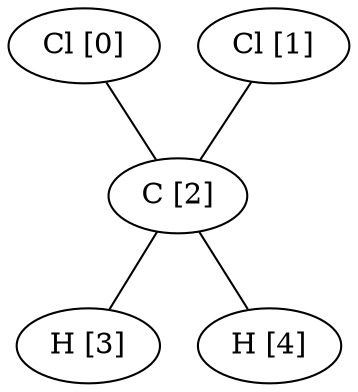 graph G {
0[label="Cl [0]"];
1[label="Cl [1]"];
2[label="C [2]"];
3[label="H [3]"];
4[label="H [4]"];
0--2 ;
1--2 ;
2--3 ;
2--4 ;
}

